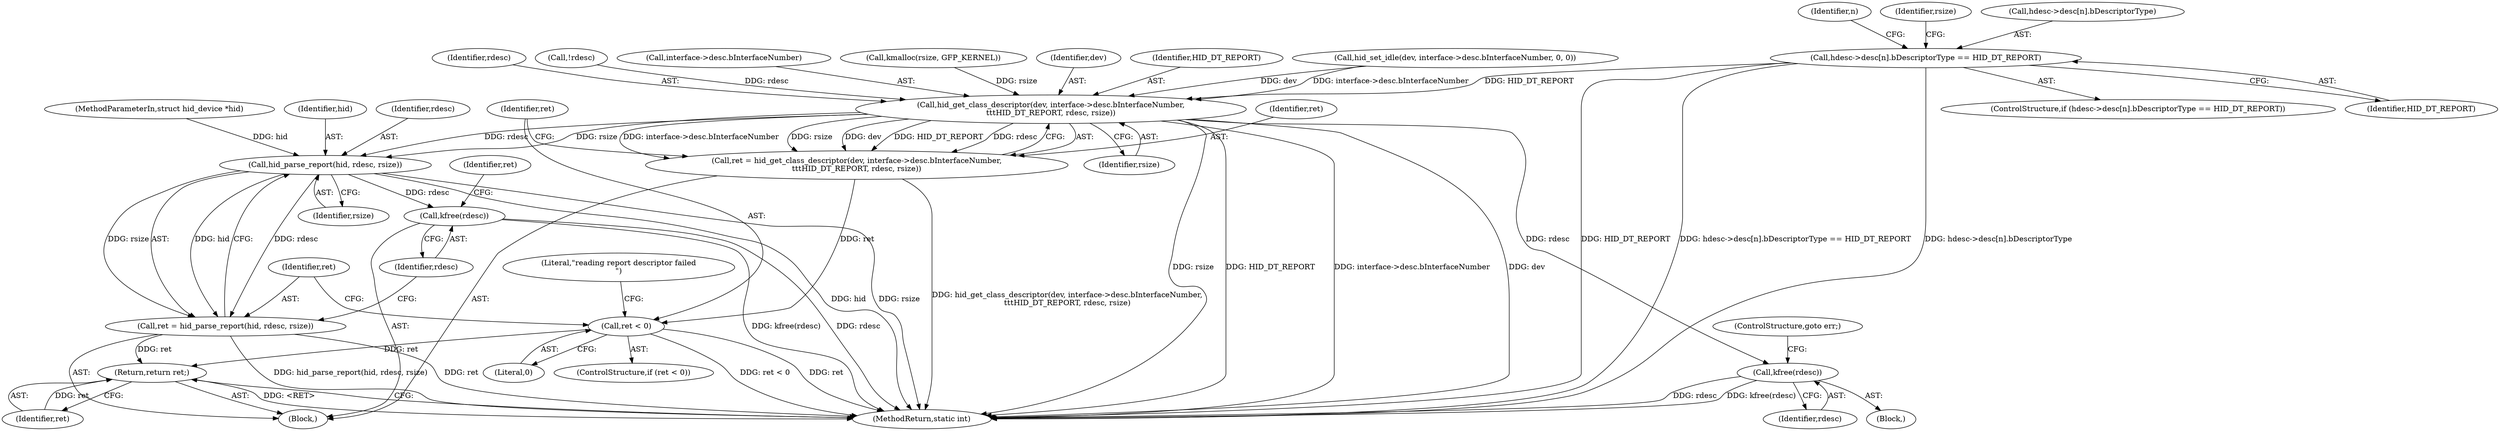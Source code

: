 digraph "0_linux_f043bfc98c193c284e2cd768fefabe18ac2fed9b@pointer" {
"1000270" [label="(Call,hdesc->desc[n].bDescriptorType == HID_DT_REPORT)"];
"1000325" [label="(Call,hid_get_class_descriptor(dev, interface->desc.bInterfaceNumber,\n\t\t\tHID_DT_REPORT, rdesc, rsize))"];
"1000323" [label="(Call,ret = hid_get_class_descriptor(dev, interface->desc.bInterfaceNumber,\n\t\t\tHID_DT_REPORT, rdesc, rsize))"];
"1000336" [label="(Call,ret < 0)"];
"1000367" [label="(Return,return ret;)"];
"1000342" [label="(Call,kfree(rdesc))"];
"1000347" [label="(Call,hid_parse_report(hid, rdesc, rsize))"];
"1000345" [label="(Call,ret = hid_parse_report(hid, rdesc, rsize))"];
"1000351" [label="(Call,kfree(rdesc))"];
"1000268" [label="(Identifier,n)"];
"1000368" [label="(Identifier,ret)"];
"1000269" [label="(ControlStructure,if (hdesc->desc[n].bDescriptorType == HID_DT_REPORT))"];
"1000336" [label="(Call,ret < 0)"];
"1000333" [label="(Identifier,rdesc)"];
"1000280" [label="(Identifier,rsize)"];
"1000309" [label="(Call,!rdesc)"];
"1000351" [label="(Call,kfree(rdesc))"];
"1000369" [label="(MethodReturn,static int)"];
"1000278" [label="(Identifier,HID_DT_REPORT)"];
"1000325" [label="(Call,hid_get_class_descriptor(dev, interface->desc.bInterfaceNumber,\n\t\t\tHID_DT_REPORT, rdesc, rsize))"];
"1000345" [label="(Call,ret = hid_parse_report(hid, rdesc, rsize))"];
"1000367" [label="(Return,return ret;)"];
"1000342" [label="(Call,kfree(rdesc))"];
"1000327" [label="(Call,interface->desc.bInterfaceNumber)"];
"1000271" [label="(Call,hdesc->desc[n].bDescriptorType)"];
"1000346" [label="(Identifier,ret)"];
"1000270" [label="(Call,hdesc->desc[n].bDescriptorType == HID_DT_REPORT)"];
"1000323" [label="(Call,ret = hid_get_class_descriptor(dev, interface->desc.bInterfaceNumber,\n\t\t\tHID_DT_REPORT, rdesc, rsize))"];
"1000354" [label="(Identifier,ret)"];
"1000324" [label="(Identifier,ret)"];
"1000348" [label="(Identifier,hid)"];
"1000334" [label="(Identifier,rsize)"];
"1000305" [label="(Call,kmalloc(rsize, GFP_KERNEL))"];
"1000337" [label="(Identifier,ret)"];
"1000335" [label="(ControlStructure,if (ret < 0))"];
"1000326" [label="(Identifier,dev)"];
"1000352" [label="(Identifier,rdesc)"];
"1000341" [label="(Literal,\"reading report descriptor failed\n\")"];
"1000332" [label="(Identifier,HID_DT_REPORT)"];
"1000343" [label="(Identifier,rdesc)"];
"1000350" [label="(Identifier,rsize)"];
"1000338" [label="(Literal,0)"];
"1000347" [label="(Call,hid_parse_report(hid, rdesc, rsize))"];
"1000349" [label="(Identifier,rdesc)"];
"1000103" [label="(Block,)"];
"1000102" [label="(MethodParameterIn,struct hid_device *hid)"];
"1000314" [label="(Call,hid_set_idle(dev, interface->desc.bInterfaceNumber, 0, 0))"];
"1000344" [label="(ControlStructure,goto err;)"];
"1000339" [label="(Block,)"];
"1000270" -> "1000269"  [label="AST: "];
"1000270" -> "1000278"  [label="CFG: "];
"1000271" -> "1000270"  [label="AST: "];
"1000278" -> "1000270"  [label="AST: "];
"1000280" -> "1000270"  [label="CFG: "];
"1000268" -> "1000270"  [label="CFG: "];
"1000270" -> "1000369"  [label="DDG: HID_DT_REPORT"];
"1000270" -> "1000369"  [label="DDG: hdesc->desc[n].bDescriptorType == HID_DT_REPORT"];
"1000270" -> "1000369"  [label="DDG: hdesc->desc[n].bDescriptorType"];
"1000270" -> "1000325"  [label="DDG: HID_DT_REPORT"];
"1000325" -> "1000323"  [label="AST: "];
"1000325" -> "1000334"  [label="CFG: "];
"1000326" -> "1000325"  [label="AST: "];
"1000327" -> "1000325"  [label="AST: "];
"1000332" -> "1000325"  [label="AST: "];
"1000333" -> "1000325"  [label="AST: "];
"1000334" -> "1000325"  [label="AST: "];
"1000323" -> "1000325"  [label="CFG: "];
"1000325" -> "1000369"  [label="DDG: dev"];
"1000325" -> "1000369"  [label="DDG: rsize"];
"1000325" -> "1000369"  [label="DDG: HID_DT_REPORT"];
"1000325" -> "1000369"  [label="DDG: interface->desc.bInterfaceNumber"];
"1000325" -> "1000323"  [label="DDG: interface->desc.bInterfaceNumber"];
"1000325" -> "1000323"  [label="DDG: rsize"];
"1000325" -> "1000323"  [label="DDG: dev"];
"1000325" -> "1000323"  [label="DDG: HID_DT_REPORT"];
"1000325" -> "1000323"  [label="DDG: rdesc"];
"1000314" -> "1000325"  [label="DDG: dev"];
"1000314" -> "1000325"  [label="DDG: interface->desc.bInterfaceNumber"];
"1000309" -> "1000325"  [label="DDG: rdesc"];
"1000305" -> "1000325"  [label="DDG: rsize"];
"1000325" -> "1000342"  [label="DDG: rdesc"];
"1000325" -> "1000347"  [label="DDG: rdesc"];
"1000325" -> "1000347"  [label="DDG: rsize"];
"1000323" -> "1000103"  [label="AST: "];
"1000324" -> "1000323"  [label="AST: "];
"1000337" -> "1000323"  [label="CFG: "];
"1000323" -> "1000369"  [label="DDG: hid_get_class_descriptor(dev, interface->desc.bInterfaceNumber,\n\t\t\tHID_DT_REPORT, rdesc, rsize)"];
"1000323" -> "1000336"  [label="DDG: ret"];
"1000336" -> "1000335"  [label="AST: "];
"1000336" -> "1000338"  [label="CFG: "];
"1000337" -> "1000336"  [label="AST: "];
"1000338" -> "1000336"  [label="AST: "];
"1000341" -> "1000336"  [label="CFG: "];
"1000346" -> "1000336"  [label="CFG: "];
"1000336" -> "1000369"  [label="DDG: ret < 0"];
"1000336" -> "1000369"  [label="DDG: ret"];
"1000336" -> "1000367"  [label="DDG: ret"];
"1000367" -> "1000103"  [label="AST: "];
"1000367" -> "1000368"  [label="CFG: "];
"1000368" -> "1000367"  [label="AST: "];
"1000369" -> "1000367"  [label="CFG: "];
"1000367" -> "1000369"  [label="DDG: <RET>"];
"1000368" -> "1000367"  [label="DDG: ret"];
"1000345" -> "1000367"  [label="DDG: ret"];
"1000342" -> "1000339"  [label="AST: "];
"1000342" -> "1000343"  [label="CFG: "];
"1000343" -> "1000342"  [label="AST: "];
"1000344" -> "1000342"  [label="CFG: "];
"1000342" -> "1000369"  [label="DDG: rdesc"];
"1000342" -> "1000369"  [label="DDG: kfree(rdesc)"];
"1000347" -> "1000345"  [label="AST: "];
"1000347" -> "1000350"  [label="CFG: "];
"1000348" -> "1000347"  [label="AST: "];
"1000349" -> "1000347"  [label="AST: "];
"1000350" -> "1000347"  [label="AST: "];
"1000345" -> "1000347"  [label="CFG: "];
"1000347" -> "1000369"  [label="DDG: hid"];
"1000347" -> "1000369"  [label="DDG: rsize"];
"1000347" -> "1000345"  [label="DDG: hid"];
"1000347" -> "1000345"  [label="DDG: rdesc"];
"1000347" -> "1000345"  [label="DDG: rsize"];
"1000102" -> "1000347"  [label="DDG: hid"];
"1000347" -> "1000351"  [label="DDG: rdesc"];
"1000345" -> "1000103"  [label="AST: "];
"1000346" -> "1000345"  [label="AST: "];
"1000352" -> "1000345"  [label="CFG: "];
"1000345" -> "1000369"  [label="DDG: hid_parse_report(hid, rdesc, rsize)"];
"1000345" -> "1000369"  [label="DDG: ret"];
"1000351" -> "1000103"  [label="AST: "];
"1000351" -> "1000352"  [label="CFG: "];
"1000352" -> "1000351"  [label="AST: "];
"1000354" -> "1000351"  [label="CFG: "];
"1000351" -> "1000369"  [label="DDG: kfree(rdesc)"];
"1000351" -> "1000369"  [label="DDG: rdesc"];
}
